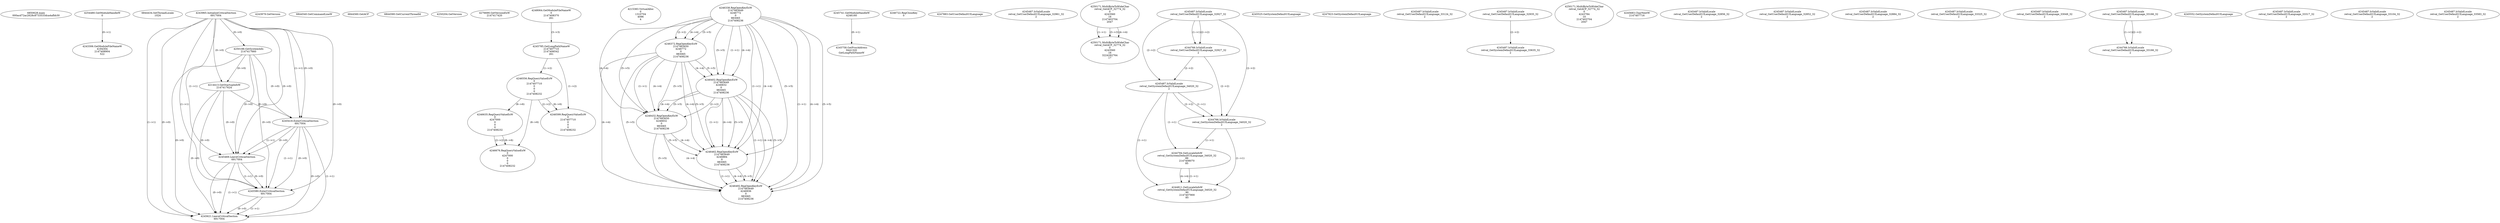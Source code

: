 // Global SCDG with merge call
digraph {
	0 [label="6850628.main
000acd72ac2628c8733533dca4afbb30"]
	1 [label="4254480.GetModuleHandleW
0"]
	2 [label="6844434.SetThreadLocale
1024"]
	3 [label="4243965.InitializeCriticalSection
6917004"]
	4 [label="4243979.GetVersion
"]
	5 [label="4250188.GetSystemInfo
2147417660"]
	3 -> 5 [label="(0-->0)"]
	6 [label="6844540.GetCommandLineW
"]
	7 [label="4214413.GetStartupInfoW
2147417624"]
	3 -> 7 [label="(0-->0)"]
	5 -> 7 [label="(0-->0)"]
	8 [label="6844560.GetACP
"]
	9 [label="6844580.GetCurrentThreadId
"]
	10 [label="4250204.GetVersion
"]
	11 [label="4276690.GetVersionExW
2147417420"]
	12 [label="4243306.GetModuleFileNameW
4194304
2147408904
522"]
	1 -> 12 [label="(0-->1)"]
	13 [label="4248064.GetModuleFileNameW
0
2147408370
261"]
	14 [label="4215383.VirtualAlloc
0
1310704
4096
4"]
	15 [label="4246338.RegOpenKeyExW
2147483649
4246772
0
983065
2147408236"]
	16 [label="4245741.GetModuleHandleW
4246160"]
	17 [label="4245758.GetProcAddress
9441320
GetLongPathNameW"]
	16 -> 17 [label="(0-->1)"]
	18 [label="4245785.GetLongPathNameW
2147407710
2147406542
261"]
	13 -> 18 [label="(3-->3)"]
	19 [label="4246556.RegQueryValueExW
0
2147407710
0
0
0
2147408232"]
	18 -> 19 [label="(1-->2)"]
	20 [label="4246635.RegQueryValueExW
0
4247000
0
0
0
2147408232"]
	19 -> 20 [label="(6-->6)"]
	21 [label="4246722.RegCloseKey
0"]
	22 [label="4247883.GetUserDefaultUILanguage
"]
	23 [label="4245418.EnterCriticalSection
6917004"]
	3 -> 23 [label="(1-->1)"]
	3 -> 23 [label="(0-->0)"]
	5 -> 23 [label="(0-->0)"]
	7 -> 23 [label="(0-->0)"]
	24 [label="4245469.LeaveCriticalSection
6917004"]
	3 -> 24 [label="(1-->1)"]
	23 -> 24 [label="(1-->1)"]
	3 -> 24 [label="(0-->0)"]
	5 -> 24 [label="(0-->0)"]
	7 -> 24 [label="(0-->0)"]
	23 -> 24 [label="(0-->0)"]
	25 [label="4245487.IsValidLocale
retval_GetUserDefaultUILanguage_32961_32
2"]
	26 [label="4250171.MultiByteToWideChar
retval_GetACP_32774_32
0
4243560
16
2147403704
2047"]
	27 [label="4250171.MultiByteToWideChar
retval_GetACP_32774_32
0
4243560
16
3224282764
17"]
	26 -> 27 [label="(1-->1)"]
	26 -> 27 [label="(3-->3)"]
	26 -> 27 [label="(4-->4)"]
	28 [label="4245487.IsValidLocale
retval_GetUserDefaultUILanguage_32927_32
2"]
	29 [label="4244766.IsValidLocale
retval_GetUserDefaultUILanguage_32927_32
2"]
	28 -> 29 [label="(1-->1)"]
	28 -> 29 [label="(2-->2)"]
	30 [label="4245525.GetSystemDefaultUILanguage
"]
	31 [label="4245580.EnterCriticalSection
6917004"]
	3 -> 31 [label="(1-->1)"]
	23 -> 31 [label="(1-->1)"]
	24 -> 31 [label="(1-->1)"]
	3 -> 31 [label="(0-->0)"]
	5 -> 31 [label="(0-->0)"]
	7 -> 31 [label="(0-->0)"]
	23 -> 31 [label="(0-->0)"]
	24 -> 31 [label="(0-->0)"]
	32 [label="4245621.LeaveCriticalSection
6917004"]
	3 -> 32 [label="(1-->1)"]
	23 -> 32 [label="(1-->1)"]
	24 -> 32 [label="(1-->1)"]
	31 -> 32 [label="(1-->1)"]
	3 -> 32 [label="(0-->0)"]
	5 -> 32 [label="(0-->0)"]
	7 -> 32 [label="(0-->0)"]
	23 -> 32 [label="(0-->0)"]
	24 -> 32 [label="(0-->0)"]
	31 -> 32 [label="(0-->0)"]
	33 [label="4247923.GetSystemDefaultUILanguage
"]
	34 [label="4245487.IsValidLocale
retval_GetSystemDefaultUILanguage_34020_32
2"]
	28 -> 34 [label="(2-->2)"]
	29 -> 34 [label="(2-->2)"]
	35 [label="4244766.IsValidLocale
retval_GetSystemDefaultUILanguage_34020_32
2"]
	34 -> 35 [label="(1-->1)"]
	28 -> 35 [label="(2-->2)"]
	29 -> 35 [label="(2-->2)"]
	34 -> 35 [label="(2-->2)"]
	36 [label="4244794.GetLocaleInfoW
retval_GetSystemDefaultUILanguage_34020_32
89
2147408070
85"]
	34 -> 36 [label="(1-->1)"]
	35 -> 36 [label="(1-->1)"]
	37 [label="4244811.GetLocaleInfoW
retval_GetSystemDefaultUILanguage_34020_32
90
2147407900
85"]
	34 -> 37 [label="(1-->1)"]
	35 -> 37 [label="(1-->1)"]
	36 -> 37 [label="(1-->1)"]
	36 -> 37 [label="(4-->4)"]
	38 [label="4246372.RegOpenKeyExW
2147483650
4246772
0
983065
2147408236"]
	15 -> 38 [label="(2-->2)"]
	15 -> 38 [label="(4-->4)"]
	15 -> 38 [label="(5-->5)"]
	39 [label="4246402.RegOpenKeyExW
2147483649
4246832
0
983065
2147408236"]
	15 -> 39 [label="(1-->1)"]
	15 -> 39 [label="(4-->4)"]
	38 -> 39 [label="(4-->4)"]
	15 -> 39 [label="(5-->5)"]
	38 -> 39 [label="(5-->5)"]
	40 [label="4246432.RegOpenKeyExW
2147483650
4246832
0
983065
2147408236"]
	38 -> 40 [label="(1-->1)"]
	39 -> 40 [label="(2-->2)"]
	15 -> 40 [label="(4-->4)"]
	38 -> 40 [label="(4-->4)"]
	39 -> 40 [label="(4-->4)"]
	15 -> 40 [label="(5-->5)"]
	38 -> 40 [label="(5-->5)"]
	39 -> 40 [label="(5-->5)"]
	41 [label="4246462.RegOpenKeyExW
2147483649
4246884
0
983065
2147408236"]
	15 -> 41 [label="(1-->1)"]
	39 -> 41 [label="(1-->1)"]
	15 -> 41 [label="(4-->4)"]
	38 -> 41 [label="(4-->4)"]
	39 -> 41 [label="(4-->4)"]
	40 -> 41 [label="(4-->4)"]
	15 -> 41 [label="(5-->5)"]
	38 -> 41 [label="(5-->5)"]
	39 -> 41 [label="(5-->5)"]
	40 -> 41 [label="(5-->5)"]
	42 [label="4246492.RegOpenKeyExW
2147483649
4246936
0
983065
2147408236"]
	15 -> 42 [label="(1-->1)"]
	39 -> 42 [label="(1-->1)"]
	41 -> 42 [label="(1-->1)"]
	15 -> 42 [label="(4-->4)"]
	38 -> 42 [label="(4-->4)"]
	39 -> 42 [label="(4-->4)"]
	40 -> 42 [label="(4-->4)"]
	41 -> 42 [label="(4-->4)"]
	15 -> 42 [label="(5-->5)"]
	38 -> 42 [label="(5-->5)"]
	39 -> 42 [label="(5-->5)"]
	40 -> 42 [label="(5-->5)"]
	41 -> 42 [label="(5-->5)"]
	43 [label="4245487.IsValidLocale
retval_GetUserDefaultUILanguage_33124_32
2"]
	44 [label="4245487.IsValidLocale
retval_GetUserDefaultUILanguage_32935_32
2"]
	45 [label="4245487.IsValidLocale
retval_GetSystemDefaultUILanguage_33635_32
2"]
	44 -> 45 [label="(2-->2)"]
	46 [label="4250171.MultiByteToWideChar
retval_GetACP_32774_32
0
4243784
10
2147403704
2047"]
	47 [label="4245683.CharNextW
2147407716"]
	48 [label="4246676.RegQueryValueExW
0
4247000
0
0
0
2147408232"]
	20 -> 48 [label="(2-->2)"]
	19 -> 48 [label="(6-->6)"]
	20 -> 48 [label="(6-->6)"]
	49 [label="4246599.RegQueryValueExW
0
2147407710
0
0
0
2147408232"]
	18 -> 49 [label="(1-->2)"]
	19 -> 49 [label="(2-->2)"]
	19 -> 49 [label="(6-->6)"]
	50 [label="4245487.IsValidLocale
retval_GetUserDefaultUILanguage_32856_32
2"]
	51 [label="4245487.IsValidLocale
retval_GetUserDefaultUILanguage_32852_32
2"]
	52 [label="4245487.IsValidLocale
retval_GetUserDefaultUILanguage_32884_32
2"]
	53 [label="4245487.IsValidLocale
retval_GetUserDefaultUILanguage_33325_32
2"]
	54 [label="4245487.IsValidLocale
retval_GetUserDefaultUILanguage_33049_32
2"]
	55 [label="4245487.IsValidLocale
retval_GetUserDefaultUILanguage_33166_32
2"]
	56 [label="4244766.IsValidLocale
retval_GetUserDefaultUILanguage_33166_32
2"]
	55 -> 56 [label="(1-->1)"]
	55 -> 56 [label="(2-->2)"]
	57 [label="4245552.GetSystemDefaultUILanguage
"]
	58 [label="4245487.IsValidLocale
retval_GetUserDefaultUILanguage_33317_32
2"]
	59 [label="4245487.IsValidLocale
retval_GetUserDefaultUILanguage_33104_32
2"]
	60 [label="4245487.IsValidLocale
retval_GetUserDefaultUILanguage_33583_32
2"]
}
